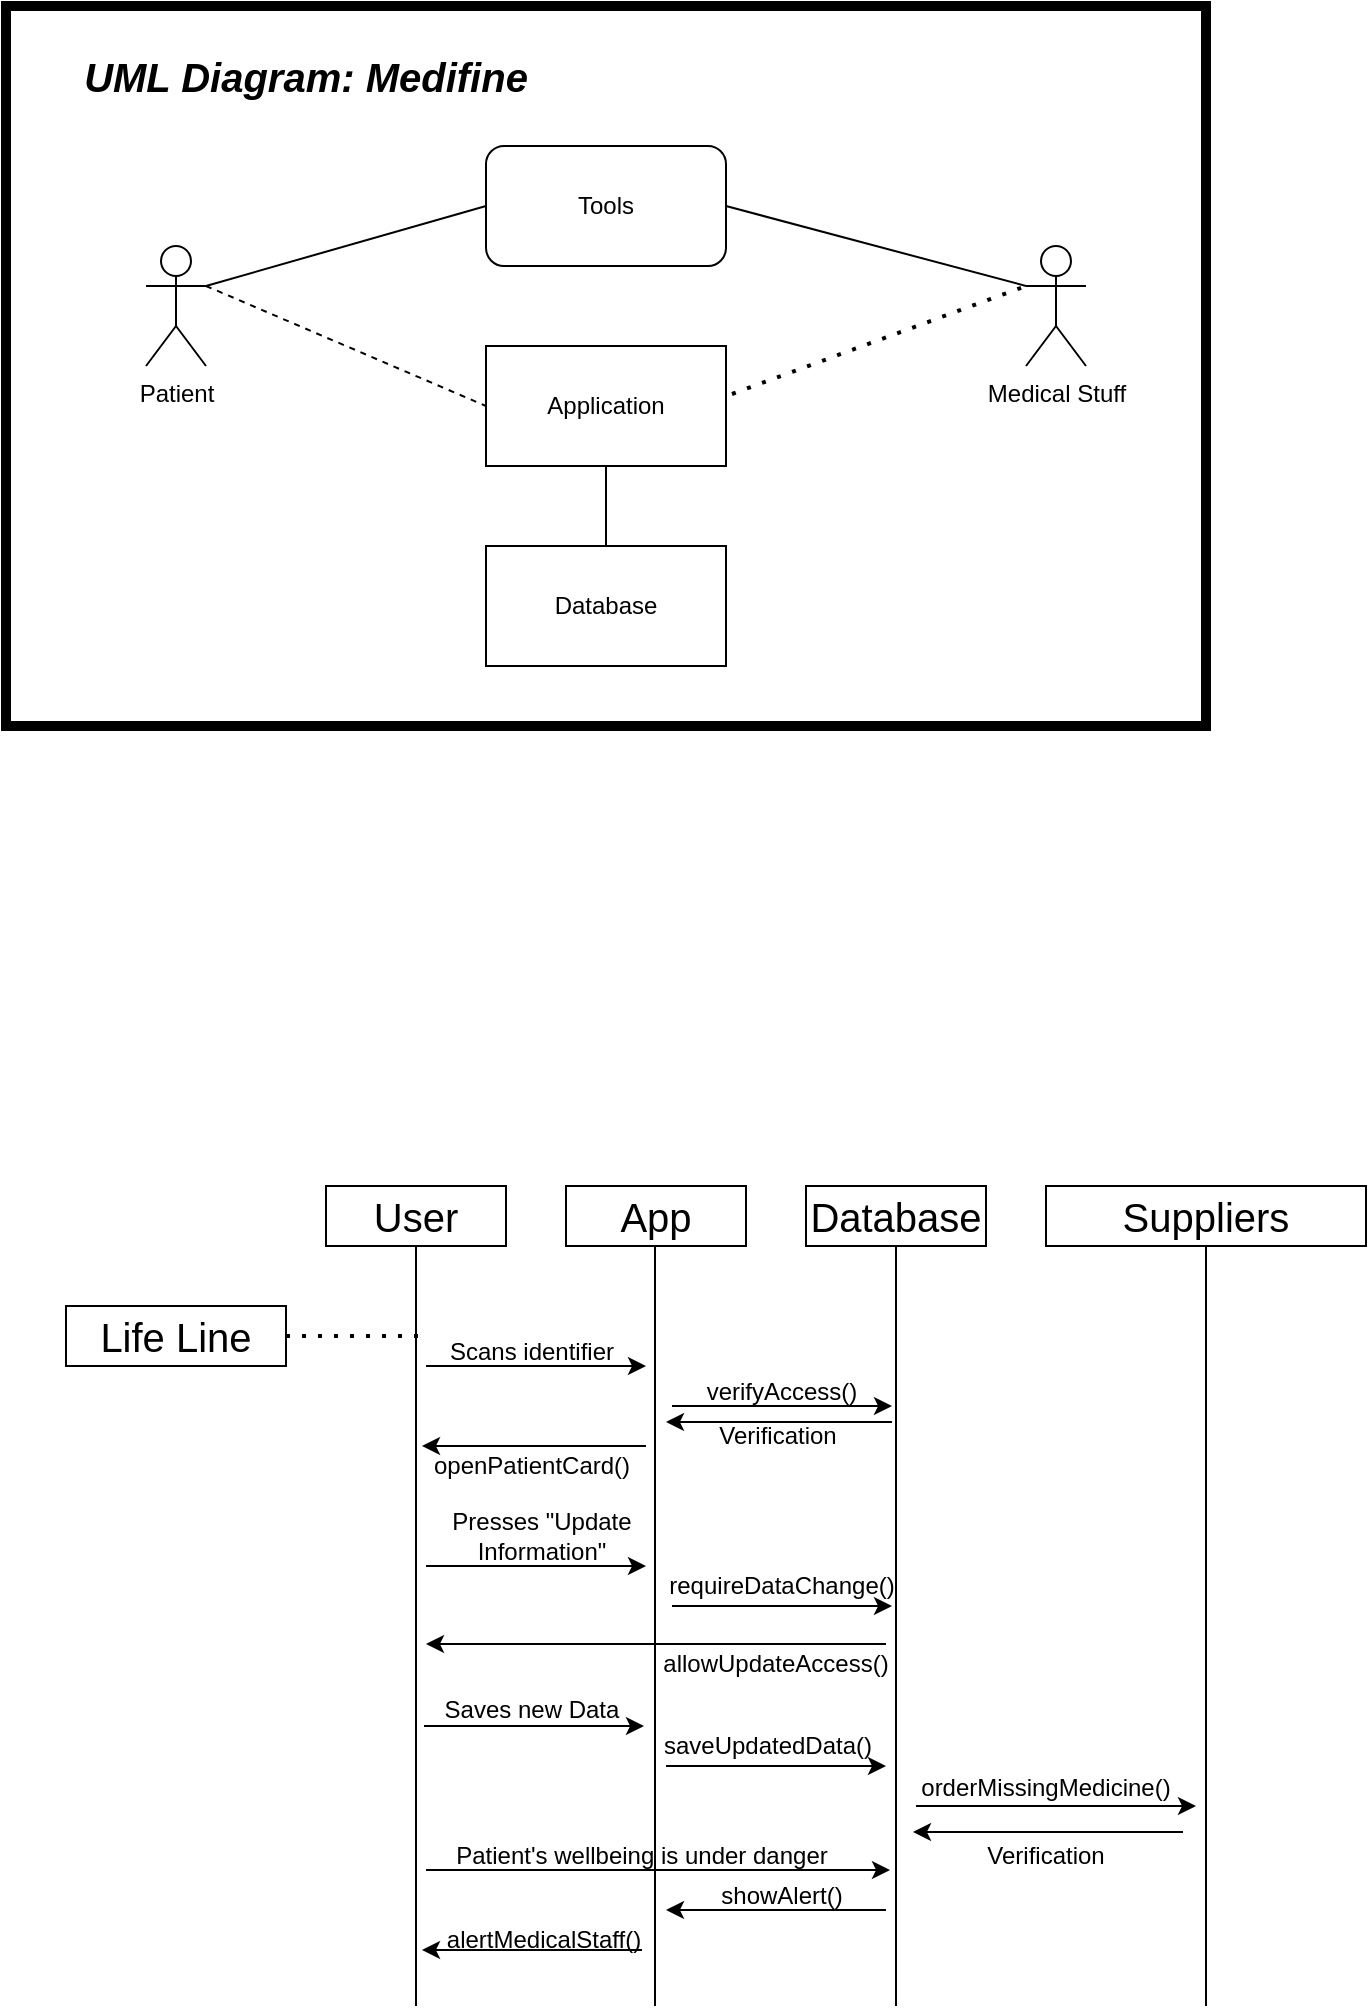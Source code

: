 <mxfile version="15.8.3" type="github">
  <diagram id="9sStHc7qpIZRtce8Uu0H" name="Page-1">
    <mxGraphModel dx="942" dy="614" grid="1" gridSize="10" guides="1" tooltips="1" connect="1" arrows="1" fold="1" page="1" pageScale="1" pageWidth="827" pageHeight="1169" math="0" shadow="0">
      <root>
        <mxCell id="0" />
        <mxCell id="1" parent="0" />
        <mxCell id="e9KdCS2GyOgtSJh7wHMH-17" value="" style="rounded=0;whiteSpace=wrap;html=1;fillColor=none;strokeWidth=5;" parent="1" vertex="1">
          <mxGeometry x="120" y="40" width="600" height="360" as="geometry" />
        </mxCell>
        <mxCell id="e9KdCS2GyOgtSJh7wHMH-1" value="Patient" style="shape=umlActor;verticalLabelPosition=bottom;verticalAlign=top;html=1;outlineConnect=0;" parent="1" vertex="1">
          <mxGeometry x="190" y="160" width="30" height="60" as="geometry" />
        </mxCell>
        <mxCell id="e9KdCS2GyOgtSJh7wHMH-2" value="Database" style="rounded=0;whiteSpace=wrap;html=1;" parent="1" vertex="1">
          <mxGeometry x="360" y="310" width="120" height="60" as="geometry" />
        </mxCell>
        <mxCell id="e9KdCS2GyOgtSJh7wHMH-3" value="Application" style="rounded=0;whiteSpace=wrap;html=1;" parent="1" vertex="1">
          <mxGeometry x="360" y="210" width="120" height="60" as="geometry" />
        </mxCell>
        <mxCell id="e9KdCS2GyOgtSJh7wHMH-5" value="" style="endArrow=none;dashed=1;html=1;rounded=0;entryX=0;entryY=0.5;entryDx=0;entryDy=0;exitX=1;exitY=0.333;exitDx=0;exitDy=0;exitPerimeter=0;" parent="1" source="e9KdCS2GyOgtSJh7wHMH-1" target="e9KdCS2GyOgtSJh7wHMH-3" edge="1">
          <mxGeometry width="50" height="50" relative="1" as="geometry">
            <mxPoint x="250" y="265" as="sourcePoint" />
            <mxPoint x="300" y="215" as="targetPoint" />
          </mxGeometry>
        </mxCell>
        <mxCell id="e9KdCS2GyOgtSJh7wHMH-8" value="Tools" style="rounded=1;whiteSpace=wrap;html=1;" parent="1" vertex="1">
          <mxGeometry x="360" y="110" width="120" height="60" as="geometry" />
        </mxCell>
        <mxCell id="e9KdCS2GyOgtSJh7wHMH-9" value="" style="endArrow=none;html=1;rounded=0;entryX=0;entryY=0.5;entryDx=0;entryDy=0;exitX=1;exitY=0.333;exitDx=0;exitDy=0;exitPerimeter=0;" parent="1" source="e9KdCS2GyOgtSJh7wHMH-1" target="e9KdCS2GyOgtSJh7wHMH-8" edge="1">
          <mxGeometry width="50" height="50" relative="1" as="geometry">
            <mxPoint x="280" y="200" as="sourcePoint" />
            <mxPoint x="330" y="150" as="targetPoint" />
          </mxGeometry>
        </mxCell>
        <mxCell id="e9KdCS2GyOgtSJh7wHMH-11" value="Medical Stuff" style="shape=umlActor;verticalLabelPosition=bottom;verticalAlign=top;html=1;outlineConnect=0;" parent="1" vertex="1">
          <mxGeometry x="630" y="160" width="30" height="60" as="geometry" />
        </mxCell>
        <mxCell id="e9KdCS2GyOgtSJh7wHMH-12" value="" style="endArrow=none;html=1;rounded=0;entryX=1;entryY=0.5;entryDx=0;entryDy=0;exitX=0;exitY=0.333;exitDx=0;exitDy=0;exitPerimeter=0;" parent="1" source="e9KdCS2GyOgtSJh7wHMH-11" target="e9KdCS2GyOgtSJh7wHMH-8" edge="1">
          <mxGeometry width="50" height="50" relative="1" as="geometry">
            <mxPoint x="370" y="320" as="sourcePoint" />
            <mxPoint x="420" y="270" as="targetPoint" />
          </mxGeometry>
        </mxCell>
        <mxCell id="e9KdCS2GyOgtSJh7wHMH-13" value="" style="endArrow=none;dashed=1;html=1;dashPattern=1 3;strokeWidth=2;rounded=0;entryX=0;entryY=0.333;entryDx=0;entryDy=0;entryPerimeter=0;exitX=1.025;exitY=0.4;exitDx=0;exitDy=0;exitPerimeter=0;" parent="1" source="e9KdCS2GyOgtSJh7wHMH-3" target="e9KdCS2GyOgtSJh7wHMH-11" edge="1">
          <mxGeometry width="50" height="50" relative="1" as="geometry">
            <mxPoint x="370" y="320" as="sourcePoint" />
            <mxPoint x="420" y="270" as="targetPoint" />
          </mxGeometry>
        </mxCell>
        <mxCell id="e9KdCS2GyOgtSJh7wHMH-15" value="" style="endArrow=none;html=1;rounded=0;entryX=0.5;entryY=1;entryDx=0;entryDy=0;" parent="1" source="e9KdCS2GyOgtSJh7wHMH-2" target="e9KdCS2GyOgtSJh7wHMH-3" edge="1">
          <mxGeometry width="50" height="50" relative="1" as="geometry">
            <mxPoint x="370" y="320" as="sourcePoint" />
            <mxPoint x="490" y="310" as="targetPoint" />
          </mxGeometry>
        </mxCell>
        <mxCell id="e9KdCS2GyOgtSJh7wHMH-16" value="UML Diagram: Medifine" style="text;html=1;strokeColor=none;fillColor=none;align=center;verticalAlign=middle;whiteSpace=wrap;rounded=0;fontSize=20;fontStyle=3" parent="1" vertex="1">
          <mxGeometry x="150" y="60" width="240" height="30" as="geometry" />
        </mxCell>
        <mxCell id="e9KdCS2GyOgtSJh7wHMH-20" value="Suppliers" style="rounded=0;whiteSpace=wrap;html=1;fontSize=20;strokeWidth=1;fillColor=default;" parent="1" vertex="1">
          <mxGeometry x="640" y="630" width="160" height="30" as="geometry" />
        </mxCell>
        <mxCell id="e9KdCS2GyOgtSJh7wHMH-24" value="User" style="rounded=0;whiteSpace=wrap;html=1;fontSize=20;strokeWidth=1;fillColor=default;" parent="1" vertex="1">
          <mxGeometry x="280" y="630" width="90" height="30" as="geometry" />
        </mxCell>
        <mxCell id="e9KdCS2GyOgtSJh7wHMH-25" value="Database" style="rounded=0;whiteSpace=wrap;html=1;fontSize=20;strokeWidth=1;fillColor=default;" parent="1" vertex="1">
          <mxGeometry x="520" y="630" width="90" height="30" as="geometry" />
        </mxCell>
        <mxCell id="e9KdCS2GyOgtSJh7wHMH-30" value="Life Line" style="rounded=0;whiteSpace=wrap;html=1;fontSize=20;strokeWidth=1;fillColor=default;" parent="1" vertex="1">
          <mxGeometry x="150" y="690" width="110" height="30" as="geometry" />
        </mxCell>
        <mxCell id="e9KdCS2GyOgtSJh7wHMH-31" value="" style="endArrow=none;dashed=1;html=1;dashPattern=1 3;strokeWidth=2;rounded=0;fontSize=20;exitX=1;exitY=0.5;exitDx=0;exitDy=0;" parent="1" source="e9KdCS2GyOgtSJh7wHMH-30" edge="1">
          <mxGeometry width="50" height="50" relative="1" as="geometry">
            <mxPoint x="370" y="690" as="sourcePoint" />
            <mxPoint x="330" y="705" as="targetPoint" />
          </mxGeometry>
        </mxCell>
        <mxCell id="e9KdCS2GyOgtSJh7wHMH-32" value="" style="endArrow=none;html=1;rounded=0;fontSize=20;entryX=0.5;entryY=1;entryDx=0;entryDy=0;" parent="1" target="e9KdCS2GyOgtSJh7wHMH-24" edge="1">
          <mxGeometry width="50" height="50" relative="1" as="geometry">
            <mxPoint x="325" y="1040" as="sourcePoint" />
            <mxPoint x="350" y="670" as="targetPoint" />
          </mxGeometry>
        </mxCell>
        <mxCell id="e9KdCS2GyOgtSJh7wHMH-33" value="" style="endArrow=none;html=1;rounded=0;fontSize=20;entryX=0.5;entryY=1;entryDx=0;entryDy=0;" parent="1" target="e9KdCS2GyOgtSJh7wHMH-25" edge="1">
          <mxGeometry width="50" height="50" relative="1" as="geometry">
            <mxPoint x="565" y="1040" as="sourcePoint" />
            <mxPoint x="574.5" y="680" as="targetPoint" />
          </mxGeometry>
        </mxCell>
        <mxCell id="e9KdCS2GyOgtSJh7wHMH-34" value="App" style="rounded=0;whiteSpace=wrap;html=1;fontSize=20;strokeWidth=1;fillColor=default;" parent="1" vertex="1">
          <mxGeometry x="400" y="630" width="90" height="30" as="geometry" />
        </mxCell>
        <mxCell id="4zaN_2Ye_UDs6IpoMeBR-1" value="" style="endArrow=none;html=1;rounded=0;fontSize=20;entryX=0.5;entryY=1;entryDx=0;entryDy=0;" edge="1" parent="1">
          <mxGeometry width="50" height="50" relative="1" as="geometry">
            <mxPoint x="444.5" y="1040" as="sourcePoint" />
            <mxPoint x="444.5" y="660" as="targetPoint" />
          </mxGeometry>
        </mxCell>
        <mxCell id="4zaN_2Ye_UDs6IpoMeBR-2" value="" style="endArrow=classic;html=1;rounded=0;" edge="1" parent="1">
          <mxGeometry width="50" height="50" relative="1" as="geometry">
            <mxPoint x="330" y="720" as="sourcePoint" />
            <mxPoint x="440" y="720" as="targetPoint" />
          </mxGeometry>
        </mxCell>
        <mxCell id="4zaN_2Ye_UDs6IpoMeBR-3" value="Scans identifier" style="text;html=1;strokeColor=none;fillColor=none;align=center;verticalAlign=middle;whiteSpace=wrap;rounded=0;" vertex="1" parent="1">
          <mxGeometry x="320" y="698" width="126" height="30" as="geometry" />
        </mxCell>
        <mxCell id="4zaN_2Ye_UDs6IpoMeBR-5" value="" style="endArrow=classic;html=1;rounded=0;" edge="1" parent="1">
          <mxGeometry width="50" height="50" relative="1" as="geometry">
            <mxPoint x="440" y="760" as="sourcePoint" />
            <mxPoint x="328" y="760" as="targetPoint" />
          </mxGeometry>
        </mxCell>
        <mxCell id="4zaN_2Ye_UDs6IpoMeBR-6" value="openPatientCard()" style="text;html=1;strokeColor=none;fillColor=none;align=center;verticalAlign=middle;whiteSpace=wrap;rounded=0;" vertex="1" parent="1">
          <mxGeometry x="320" y="755" width="126" height="30" as="geometry" />
        </mxCell>
        <mxCell id="4zaN_2Ye_UDs6IpoMeBR-7" value="" style="endArrow=classic;html=1;rounded=0;" edge="1" parent="1">
          <mxGeometry width="50" height="50" relative="1" as="geometry">
            <mxPoint x="330" y="820" as="sourcePoint" />
            <mxPoint x="440" y="820" as="targetPoint" />
          </mxGeometry>
        </mxCell>
        <mxCell id="4zaN_2Ye_UDs6IpoMeBR-8" value="Presses &quot;Update Information&quot;" style="text;html=1;strokeColor=none;fillColor=none;align=center;verticalAlign=middle;whiteSpace=wrap;rounded=0;" vertex="1" parent="1">
          <mxGeometry x="329" y="790" width="118" height="30" as="geometry" />
        </mxCell>
        <mxCell id="4zaN_2Ye_UDs6IpoMeBR-9" value="" style="endArrow=classic;html=1;rounded=0;" edge="1" parent="1">
          <mxGeometry width="50" height="50" relative="1" as="geometry">
            <mxPoint x="453" y="740" as="sourcePoint" />
            <mxPoint x="563" y="740" as="targetPoint" />
          </mxGeometry>
        </mxCell>
        <mxCell id="4zaN_2Ye_UDs6IpoMeBR-10" value="verifyAccess()" style="text;html=1;strokeColor=none;fillColor=none;align=center;verticalAlign=middle;whiteSpace=wrap;rounded=0;" vertex="1" parent="1">
          <mxGeometry x="453" y="718" width="110" height="30" as="geometry" />
        </mxCell>
        <mxCell id="4zaN_2Ye_UDs6IpoMeBR-11" value="" style="endArrow=classic;html=1;rounded=0;" edge="1" parent="1">
          <mxGeometry width="50" height="50" relative="1" as="geometry">
            <mxPoint x="560" y="859" as="sourcePoint" />
            <mxPoint x="330" y="859" as="targetPoint" />
          </mxGeometry>
        </mxCell>
        <mxCell id="4zaN_2Ye_UDs6IpoMeBR-12" value="allowUpdateAccess()" style="text;html=1;strokeColor=none;fillColor=none;align=center;verticalAlign=middle;whiteSpace=wrap;rounded=0;" vertex="1" parent="1">
          <mxGeometry x="425" y="854" width="160" height="30" as="geometry" />
        </mxCell>
        <mxCell id="4zaN_2Ye_UDs6IpoMeBR-13" value="" style="endArrow=classic;html=1;rounded=0;" edge="1" parent="1">
          <mxGeometry width="50" height="50" relative="1" as="geometry">
            <mxPoint x="453" y="840" as="sourcePoint" />
            <mxPoint x="563" y="840" as="targetPoint" />
          </mxGeometry>
        </mxCell>
        <mxCell id="4zaN_2Ye_UDs6IpoMeBR-14" value="requireDataChange()" style="text;html=1;strokeColor=none;fillColor=none;align=center;verticalAlign=middle;whiteSpace=wrap;rounded=0;" vertex="1" parent="1">
          <mxGeometry x="453" y="815" width="110" height="30" as="geometry" />
        </mxCell>
        <mxCell id="4zaN_2Ye_UDs6IpoMeBR-16" value="" style="endArrow=classic;html=1;rounded=0;" edge="1" parent="1">
          <mxGeometry width="50" height="50" relative="1" as="geometry">
            <mxPoint x="329" y="900" as="sourcePoint" />
            <mxPoint x="439" y="900" as="targetPoint" />
          </mxGeometry>
        </mxCell>
        <mxCell id="4zaN_2Ye_UDs6IpoMeBR-17" value="Saves new Data" style="text;html=1;strokeColor=none;fillColor=none;align=center;verticalAlign=middle;whiteSpace=wrap;rounded=0;" vertex="1" parent="1">
          <mxGeometry x="328" y="877" width="110" height="30" as="geometry" />
        </mxCell>
        <mxCell id="4zaN_2Ye_UDs6IpoMeBR-19" value="" style="endArrow=classic;html=1;rounded=0;" edge="1" parent="1">
          <mxGeometry width="50" height="50" relative="1" as="geometry">
            <mxPoint x="450" y="920" as="sourcePoint" />
            <mxPoint x="560" y="920" as="targetPoint" />
          </mxGeometry>
        </mxCell>
        <mxCell id="4zaN_2Ye_UDs6IpoMeBR-20" value="saveUpdatedData()" style="text;html=1;strokeColor=none;fillColor=none;align=center;verticalAlign=middle;whiteSpace=wrap;rounded=0;" vertex="1" parent="1">
          <mxGeometry x="446" y="895" width="110" height="30" as="geometry" />
        </mxCell>
        <mxCell id="4zaN_2Ye_UDs6IpoMeBR-21" value="" style="endArrow=none;html=1;rounded=0;fontSize=20;entryX=0.5;entryY=1;entryDx=0;entryDy=0;" edge="1" parent="1">
          <mxGeometry width="50" height="50" relative="1" as="geometry">
            <mxPoint x="720" y="1040" as="sourcePoint" />
            <mxPoint x="720" y="660" as="targetPoint" />
          </mxGeometry>
        </mxCell>
        <mxCell id="4zaN_2Ye_UDs6IpoMeBR-23" value="" style="endArrow=classic;html=1;rounded=0;fontStyle=1" edge="1" parent="1">
          <mxGeometry width="50" height="50" relative="1" as="geometry">
            <mxPoint x="575" y="940" as="sourcePoint" />
            <mxPoint x="715" y="940" as="targetPoint" />
          </mxGeometry>
        </mxCell>
        <mxCell id="4zaN_2Ye_UDs6IpoMeBR-24" value="orderMissingMedicine()" style="text;html=1;strokeColor=none;fillColor=none;align=center;verticalAlign=middle;whiteSpace=wrap;rounded=0;" vertex="1" parent="1">
          <mxGeometry x="580" y="916" width="120" height="30" as="geometry" />
        </mxCell>
        <mxCell id="4zaN_2Ye_UDs6IpoMeBR-26" value="Verification" style="text;html=1;strokeColor=none;fillColor=none;align=center;verticalAlign=middle;whiteSpace=wrap;rounded=0;" vertex="1" parent="1">
          <mxGeometry x="580" y="950" width="120" height="30" as="geometry" />
        </mxCell>
        <mxCell id="4zaN_2Ye_UDs6IpoMeBR-27" value="" style="endArrow=classic;html=1;rounded=0;" edge="1" parent="1">
          <mxGeometry width="50" height="50" relative="1" as="geometry">
            <mxPoint x="563" y="748" as="sourcePoint" />
            <mxPoint x="450" y="748" as="targetPoint" />
          </mxGeometry>
        </mxCell>
        <mxCell id="4zaN_2Ye_UDs6IpoMeBR-28" value="Verification" style="text;html=1;strokeColor=none;fillColor=none;align=center;verticalAlign=middle;whiteSpace=wrap;rounded=0;" vertex="1" parent="1">
          <mxGeometry x="446" y="740" width="120" height="30" as="geometry" />
        </mxCell>
        <mxCell id="4zaN_2Ye_UDs6IpoMeBR-29" value="" style="endArrow=classic;html=1;rounded=0;" edge="1" parent="1">
          <mxGeometry width="50" height="50" relative="1" as="geometry">
            <mxPoint x="708.5" y="953" as="sourcePoint" />
            <mxPoint x="573.5" y="953" as="targetPoint" />
          </mxGeometry>
        </mxCell>
        <mxCell id="4zaN_2Ye_UDs6IpoMeBR-31" value="" style="endArrow=classic;html=1;rounded=0;" edge="1" parent="1">
          <mxGeometry width="50" height="50" relative="1" as="geometry">
            <mxPoint x="560" y="992" as="sourcePoint" />
            <mxPoint x="450" y="992" as="targetPoint" />
          </mxGeometry>
        </mxCell>
        <mxCell id="4zaN_2Ye_UDs6IpoMeBR-32" value="alertMedicalStaff()" style="text;html=1;strokeColor=none;fillColor=none;align=center;verticalAlign=middle;whiteSpace=wrap;rounded=0;" vertex="1" parent="1">
          <mxGeometry x="329" y="992" width="120" height="30" as="geometry" />
        </mxCell>
        <mxCell id="4zaN_2Ye_UDs6IpoMeBR-34" value="" style="endArrow=classic;html=1;rounded=0;" edge="1" parent="1">
          <mxGeometry width="50" height="50" relative="1" as="geometry">
            <mxPoint x="438" y="1012" as="sourcePoint" />
            <mxPoint x="328" y="1012" as="targetPoint" />
          </mxGeometry>
        </mxCell>
        <mxCell id="4zaN_2Ye_UDs6IpoMeBR-35" value="showAlert()" style="text;html=1;strokeColor=none;fillColor=none;align=center;verticalAlign=middle;whiteSpace=wrap;rounded=0;" vertex="1" parent="1">
          <mxGeometry x="448" y="970" width="120" height="30" as="geometry" />
        </mxCell>
        <mxCell id="4zaN_2Ye_UDs6IpoMeBR-36" value="" style="endArrow=classic;html=1;rounded=0;entryX=0.95;entryY=0.067;entryDx=0;entryDy=0;entryPerimeter=0;" edge="1" parent="1" target="4zaN_2Ye_UDs6IpoMeBR-35">
          <mxGeometry width="50" height="50" relative="1" as="geometry">
            <mxPoint x="330" y="972" as="sourcePoint" />
            <mxPoint x="410" y="912" as="targetPoint" />
          </mxGeometry>
        </mxCell>
        <mxCell id="4zaN_2Ye_UDs6IpoMeBR-37" value="Patient&#39;s wellbeing is under danger" style="text;html=1;strokeColor=none;fillColor=none;align=center;verticalAlign=middle;whiteSpace=wrap;rounded=0;" vertex="1" parent="1">
          <mxGeometry x="337" y="950" width="202" height="30" as="geometry" />
        </mxCell>
      </root>
    </mxGraphModel>
  </diagram>
</mxfile>
